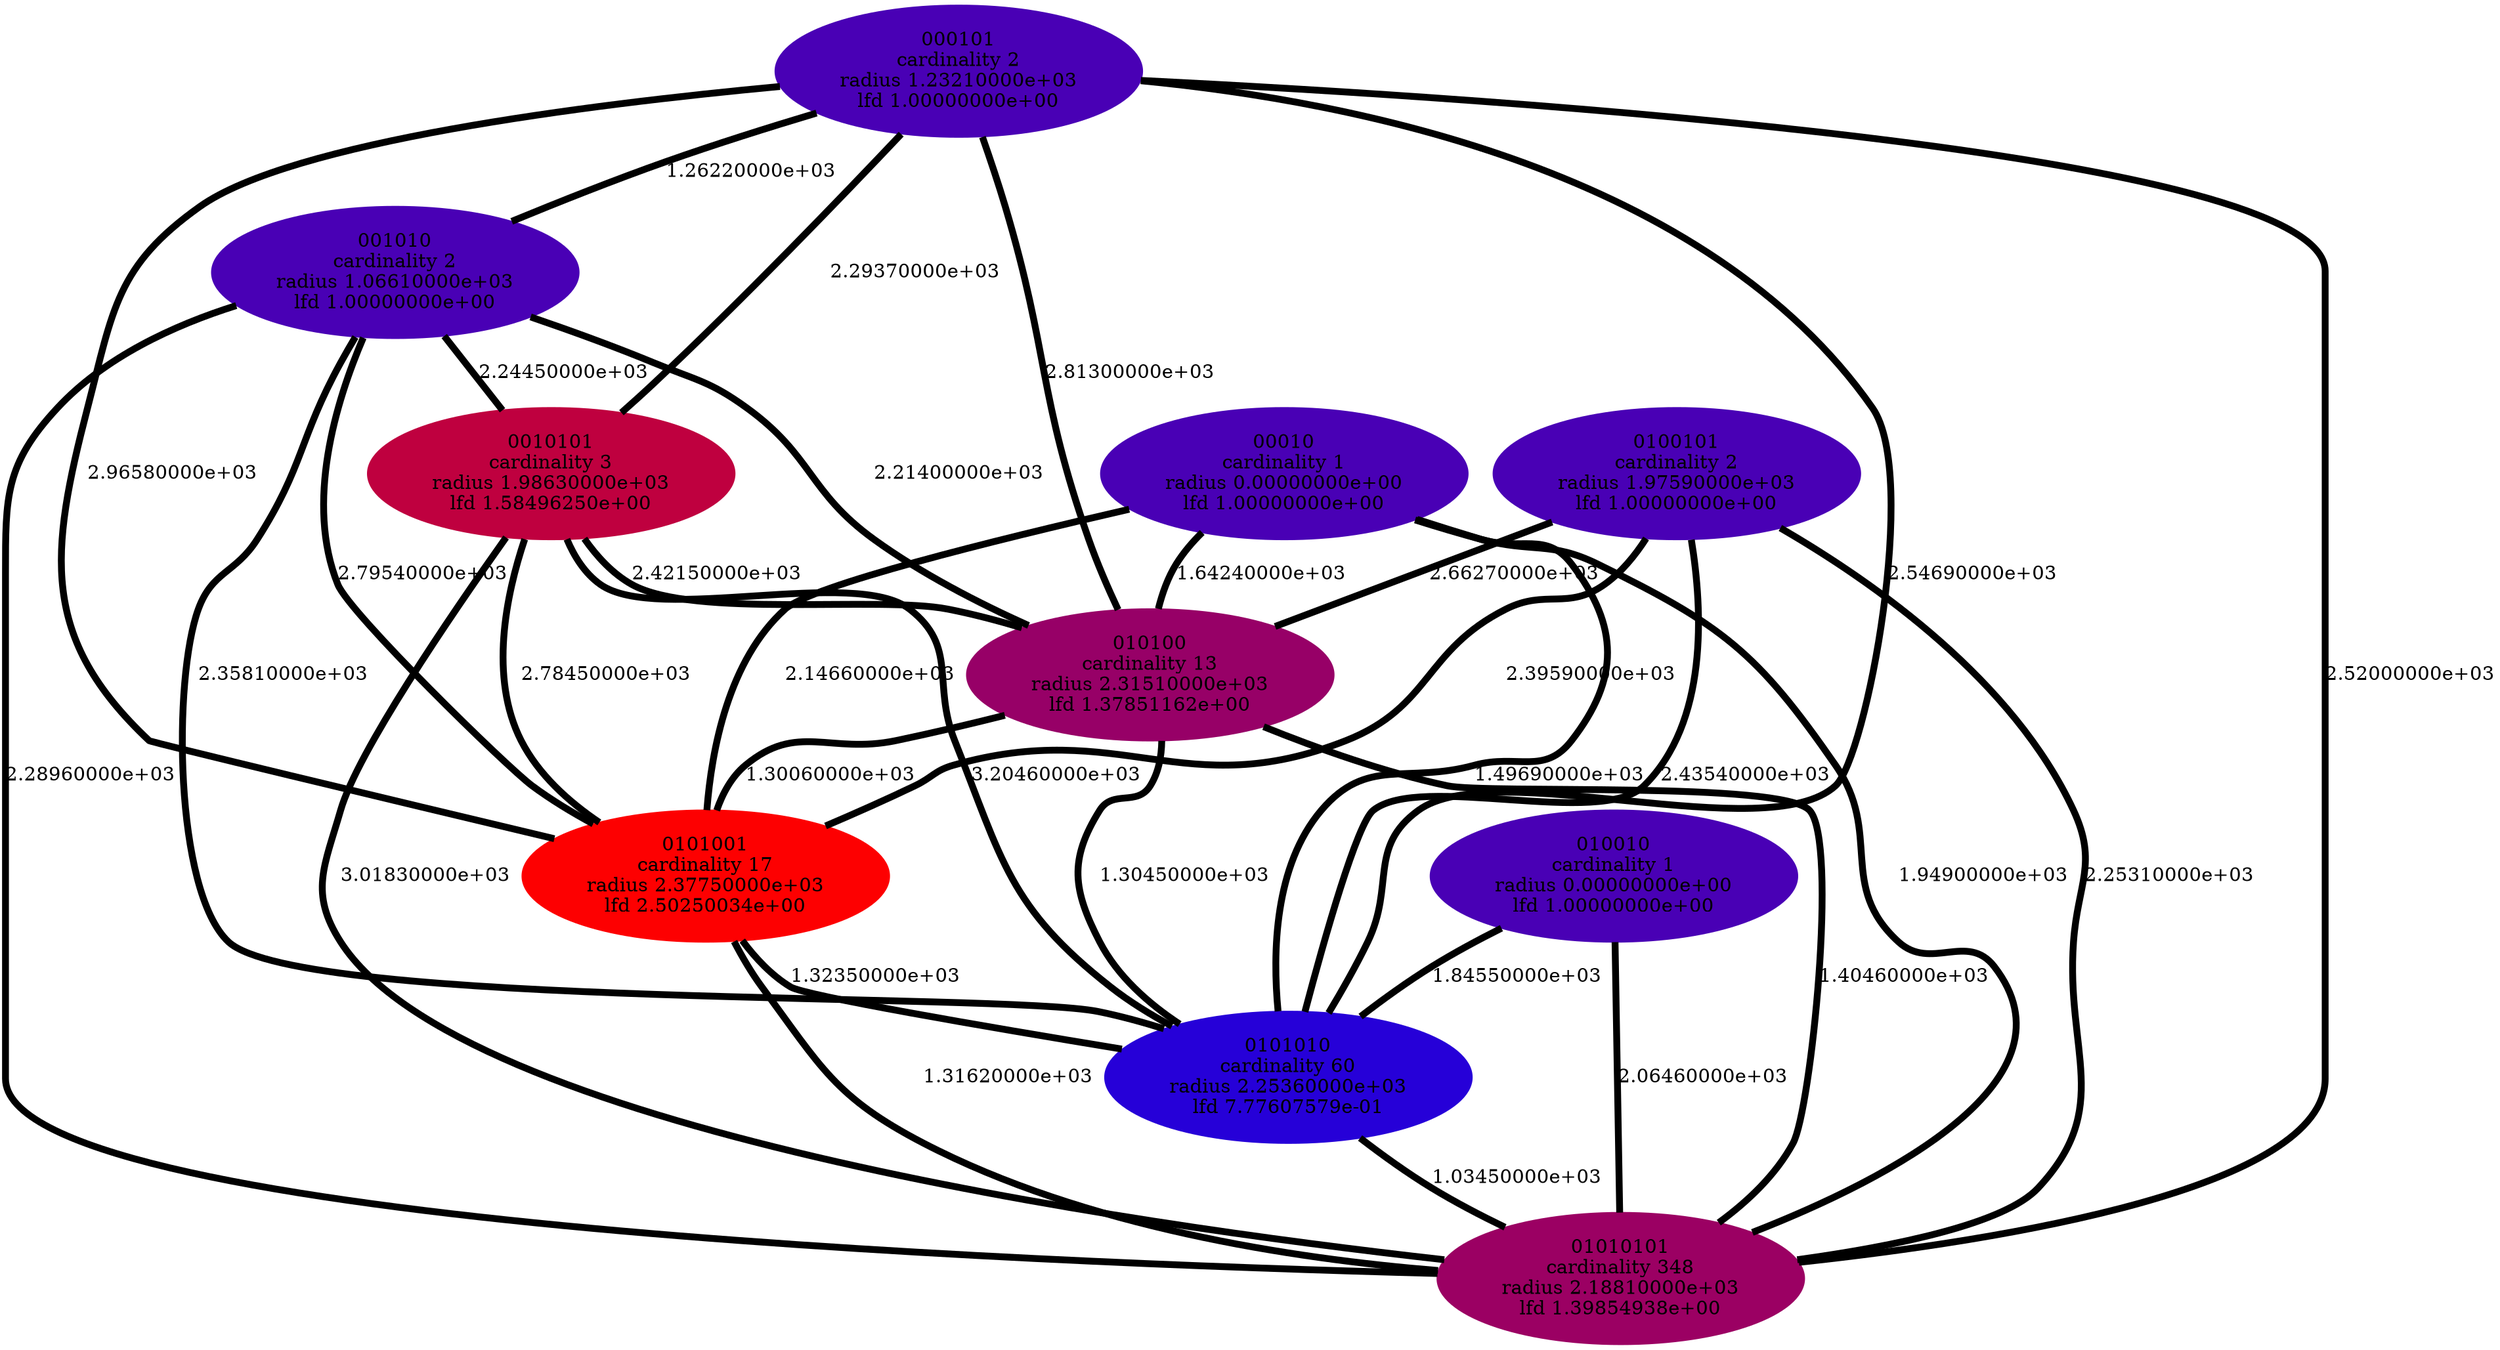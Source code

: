graph cluster_cardinality_optimal_1 {
    edge[style=solid, penwidth="5", labeldistance="10"]
    0010101 [label="0010101\ncardinality 3\nradius 1.98630000e+03\nlfd 1.58496250e+00", color="#BF003F", style="filled"]
    001010 [label="001010\ncardinality 2\nradius 1.06610000e+03\nlfd 1.00000000e+00", color="#4900B5", style="filled"]
    0101001 [label="0101001\ncardinality 17\nradius 2.37750000e+03\nlfd 2.50250034e+00", color="#FD0001", style="filled"]
    0101010 [label="0101010\ncardinality 60\nradius 2.25360000e+03\nlfd 7.77607579e-01", color="#2600D8", style="filled"]
    01010101 [label="01010101\ncardinality 348\nradius 2.18810000e+03\nlfd 1.39854938e+00", color="#9B0063", style="filled"]
    010100 [label="010100\ncardinality 13\nradius 2.31510000e+03\nlfd 1.37851162e+00", color="#970067", style="filled"]
    000101 [label="000101\ncardinality 2\nradius 1.23210000e+03\nlfd 1.00000000e+00", color="#4900B5", style="filled"]
    00010 [label="00010\ncardinality 1\nradius 0.00000000e+00\nlfd 1.00000000e+00", color="#4900B5", style="filled"]
    010010 [label="010010\ncardinality 1\nradius 0.00000000e+00\nlfd 1.00000000e+00", color="#4900B5", style="filled"]
    0100101 [label="0100101\ncardinality 2\nradius 1.97590000e+03\nlfd 1.00000000e+00", color="#4900B5", style="filled"]
    000101 -- 0010101 [label="2.29370000e+03"]
    00010 -- 0101001 [label="2.14660000e+03"]
    0101010 -- 01010101 [label="1.03450000e+03"]
    0010101 -- 010100 [label="2.42150000e+03"]
    00010 -- 0101010 [label="1.49690000e+03"]
    0010101 -- 01010101 [label="3.01830000e+03"]
    001010 -- 01010101 [label="2.28960000e+03"]
    000101 -- 0101001 [label="2.96580000e+03"]
    010010 -- 0101010 [label="1.84550000e+03"]
    0100101 -- 010100 [label="2.66270000e+03"]
    010010 -- 01010101 [label="2.06460000e+03"]
    0010101 -- 0101010 [label="3.20460000e+03"]
    00010 -- 01010101 [label="1.94900000e+03"]
    00010 -- 010100 [label="1.64240000e+03"]
    0100101 -- 01010101 [label="2.25310000e+03"]
    000101 -- 010100 [label="2.81300000e+03"]
    000101 -- 0101010 [label="2.54690000e+03"]
    000101 -- 01010101 [label="2.52000000e+03"]
    010100 -- 0101010 [label="1.30450000e+03"]
    010100 -- 01010101 [label="1.40460000e+03"]
    001010 -- 0101010 [label="2.35810000e+03"]
    000101 -- 001010 [label="1.26220000e+03"]
    010100 -- 0101001 [label="1.30060000e+03"]
    0100101 -- 0101010 [label="2.43540000e+03"]
    001010 -- 0010101 [label="2.24450000e+03"]
    001010 -- 010100 [label="2.21400000e+03"]
    0101001 -- 0101010 [label="1.32350000e+03"]
    0010101 -- 0101001 [label="2.78450000e+03"]
    0101001 -- 01010101 [label="1.31620000e+03"]
    001010 -- 0101001 [label="2.79540000e+03"]
    0100101 -- 0101001 [label="2.39590000e+03"]
}
